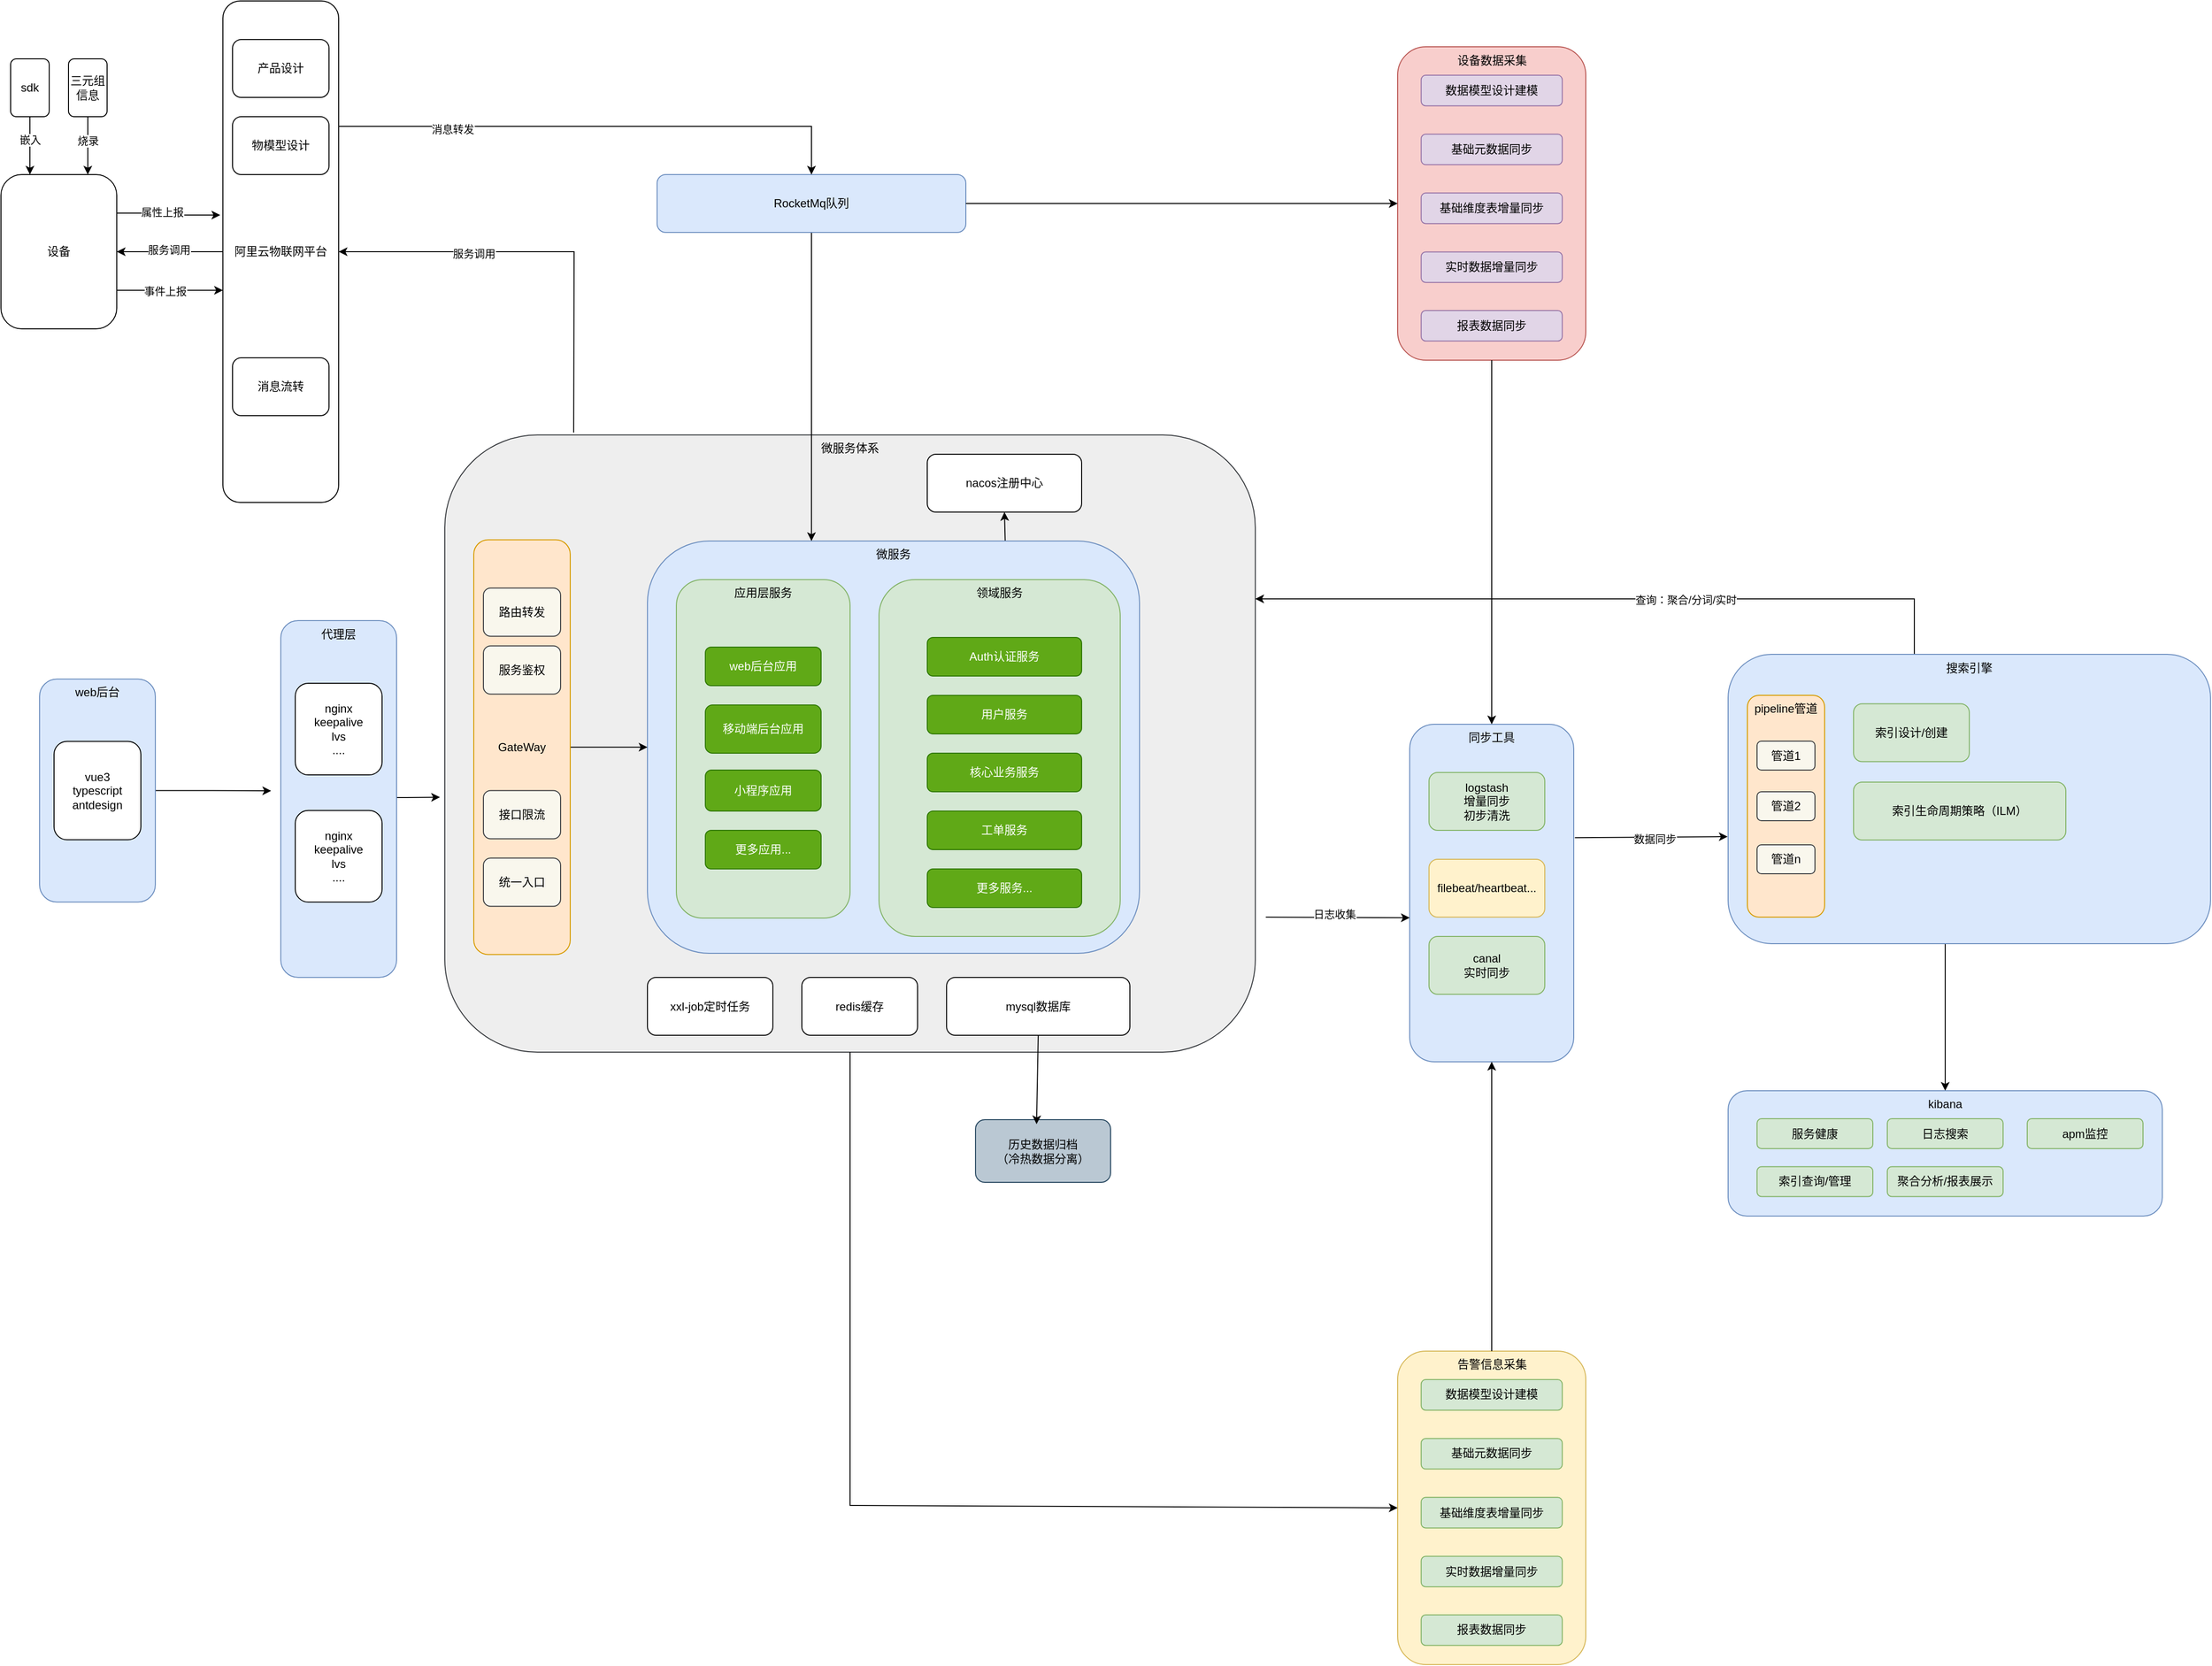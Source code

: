 <mxfile version="21.6.8" type="github">
  <diagram name="Page-1" id="c7558073-3199-34d8-9f00-42111426c3f3">
    <mxGraphModel dx="1695" dy="1152" grid="1" gridSize="10" guides="1" tooltips="1" connect="1" arrows="1" fold="1" page="1" pageScale="1" pageWidth="3300" pageHeight="4681" background="none" math="0" shadow="0">
      <root>
        <mxCell id="0" />
        <mxCell id="1" parent="0" />
        <mxCell id="nIkuu3i8_g6gluYLM6Xp-17" value="微服务体系" style="rounded=1;whiteSpace=wrap;html=1;verticalAlign=top;strokeColor=#36393d;fillColor=#eeeeee;" parent="1" vertex="1">
          <mxGeometry x="570" y="590" width="840" height="640" as="geometry" />
        </mxCell>
        <mxCell id="nIkuu3i8_g6gluYLM6Xp-61" style="edgeStyle=orthogonalEdgeStyle;rounded=0;orthogonalLoop=1;jettySize=auto;html=1;exitX=0.727;exitY=-0.001;exitDx=0;exitDy=0;entryX=0.5;entryY=1;entryDx=0;entryDy=0;exitPerimeter=0;" parent="1" source="nIkuu3i8_g6gluYLM6Xp-26" target="nIkuu3i8_g6gluYLM6Xp-41" edge="1">
          <mxGeometry relative="1" as="geometry" />
        </mxCell>
        <mxCell id="nIkuu3i8_g6gluYLM6Xp-26" value="微服务" style="rounded=1;whiteSpace=wrap;html=1;verticalAlign=top;fillColor=#dae8fc;strokeColor=#6c8ebf;" parent="1" vertex="1">
          <mxGeometry x="780" y="700" width="510" height="427.5" as="geometry" />
        </mxCell>
        <mxCell id="nIkuu3i8_g6gluYLM6Xp-48" value="应用层服务" style="rounded=1;whiteSpace=wrap;html=1;verticalAlign=top;fillColor=#d5e8d4;strokeColor=#82b366;" parent="1" vertex="1">
          <mxGeometry x="810" y="740" width="180" height="351" as="geometry" />
        </mxCell>
        <mxCell id="nIkuu3i8_g6gluYLM6Xp-7" value="" style="group" parent="1" vertex="1" connectable="0">
          <mxGeometry x="110" y="200" width="120" height="280" as="geometry" />
        </mxCell>
        <mxCell id="vdXKAvh1aOVkFz7ZYXt5-96" value="设备" style="rounded=1;whiteSpace=wrap;html=1;movable=1;resizable=1;rotatable=1;deletable=1;editable=1;locked=0;connectable=1;arcSize=18;" parent="nIkuu3i8_g6gluYLM6Xp-7" vertex="1">
          <mxGeometry y="120" width="120" height="160" as="geometry" />
        </mxCell>
        <mxCell id="nIkuu3i8_g6gluYLM6Xp-3" style="edgeStyle=orthogonalEdgeStyle;rounded=0;orthogonalLoop=1;jettySize=auto;html=1;entryX=0.25;entryY=0;entryDx=0;entryDy=0;movable=1;resizable=1;rotatable=1;deletable=1;editable=1;locked=0;connectable=1;" parent="nIkuu3i8_g6gluYLM6Xp-7" source="2Zfbnfu7nBUBt8mCRP6m-1" target="vdXKAvh1aOVkFz7ZYXt5-96" edge="1">
          <mxGeometry relative="1" as="geometry" />
        </mxCell>
        <mxCell id="nIkuu3i8_g6gluYLM6Xp-5" value="嵌入" style="edgeLabel;html=1;align=center;verticalAlign=middle;resizable=1;points=[];movable=1;rotatable=1;deletable=1;editable=1;locked=0;connectable=1;" parent="nIkuu3i8_g6gluYLM6Xp-3" vertex="1" connectable="0">
          <mxGeometry x="-0.207" relative="1" as="geometry">
            <mxPoint as="offset" />
          </mxGeometry>
        </mxCell>
        <mxCell id="2Zfbnfu7nBUBt8mCRP6m-1" value="sdk" style="rounded=1;whiteSpace=wrap;html=1;movable=1;resizable=1;rotatable=1;deletable=1;editable=1;locked=0;connectable=1;" parent="nIkuu3i8_g6gluYLM6Xp-7" vertex="1">
          <mxGeometry x="10" width="40" height="60" as="geometry" />
        </mxCell>
        <mxCell id="nIkuu3i8_g6gluYLM6Xp-4" style="edgeStyle=orthogonalEdgeStyle;rounded=0;orthogonalLoop=1;jettySize=auto;html=1;entryX=0.75;entryY=0;entryDx=0;entryDy=0;movable=1;resizable=1;rotatable=1;deletable=1;editable=1;locked=0;connectable=1;" parent="nIkuu3i8_g6gluYLM6Xp-7" source="nIkuu3i8_g6gluYLM6Xp-1" target="vdXKAvh1aOVkFz7ZYXt5-96" edge="1">
          <mxGeometry relative="1" as="geometry" />
        </mxCell>
        <mxCell id="nIkuu3i8_g6gluYLM6Xp-6" value="烧录" style="edgeLabel;html=1;align=center;verticalAlign=middle;resizable=1;points=[];movable=1;rotatable=1;deletable=1;editable=1;locked=0;connectable=1;" parent="nIkuu3i8_g6gluYLM6Xp-4" vertex="1" connectable="0">
          <mxGeometry x="-0.173" relative="1" as="geometry">
            <mxPoint as="offset" />
          </mxGeometry>
        </mxCell>
        <mxCell id="nIkuu3i8_g6gluYLM6Xp-1" value="三元组信息" style="rounded=1;whiteSpace=wrap;html=1;movable=1;resizable=1;rotatable=1;deletable=1;editable=1;locked=0;connectable=1;" parent="nIkuu3i8_g6gluYLM6Xp-7" vertex="1">
          <mxGeometry x="70" width="40" height="60" as="geometry" />
        </mxCell>
        <mxCell id="nIkuu3i8_g6gluYLM6Xp-18" value="" style="group" parent="1" vertex="1" connectable="0">
          <mxGeometry x="340" y="140" width="120" height="520" as="geometry" />
        </mxCell>
        <mxCell id="4FwgO40YUNbc2sKR7NgQ-1" value="阿里云物联网平台" style="rounded=1;whiteSpace=wrap;html=1;" parent="nIkuu3i8_g6gluYLM6Xp-18" vertex="1">
          <mxGeometry width="120" height="520" as="geometry" />
        </mxCell>
        <mxCell id="nIkuu3i8_g6gluYLM6Xp-8" value="产品设计" style="rounded=1;whiteSpace=wrap;html=1;" parent="nIkuu3i8_g6gluYLM6Xp-18" vertex="1">
          <mxGeometry x="10" y="40" width="100" height="60" as="geometry" />
        </mxCell>
        <mxCell id="nIkuu3i8_g6gluYLM6Xp-9" value="物模型设计" style="rounded=1;whiteSpace=wrap;html=1;" parent="nIkuu3i8_g6gluYLM6Xp-18" vertex="1">
          <mxGeometry x="10" y="120" width="100" height="60" as="geometry" />
        </mxCell>
        <mxCell id="nIkuu3i8_g6gluYLM6Xp-10" value="消息流转" style="rounded=1;whiteSpace=wrap;html=1;" parent="nIkuu3i8_g6gluYLM6Xp-18" vertex="1">
          <mxGeometry x="10" y="370" width="100" height="60" as="geometry" />
        </mxCell>
        <mxCell id="nIkuu3i8_g6gluYLM6Xp-64" style="edgeStyle=orthogonalEdgeStyle;rounded=0;orthogonalLoop=1;jettySize=auto;html=1;entryX=-0.006;entryY=0.587;entryDx=0;entryDy=0;entryPerimeter=0;" parent="1" source="nIkuu3i8_g6gluYLM6Xp-25" target="nIkuu3i8_g6gluYLM6Xp-17" edge="1">
          <mxGeometry relative="1" as="geometry">
            <Array as="points">
              <mxPoint x="530" y="966" />
              <mxPoint x="530" y="966" />
            </Array>
          </mxGeometry>
        </mxCell>
        <mxCell id="nIkuu3i8_g6gluYLM6Xp-25" value="代理层" style="rounded=1;whiteSpace=wrap;html=1;fillColor=#dae8fc;strokeColor=#6c8ebf;verticalAlign=top;" parent="1" vertex="1">
          <mxGeometry x="400" y="782.5" width="120" height="370" as="geometry" />
        </mxCell>
        <mxCell id="nIkuu3i8_g6gluYLM6Xp-60" style="edgeStyle=orthogonalEdgeStyle;rounded=0;orthogonalLoop=1;jettySize=auto;html=1;" parent="1" source="nIkuu3i8_g6gluYLM6Xp-34" edge="1">
          <mxGeometry relative="1" as="geometry">
            <mxPoint x="950" y="700" as="targetPoint" />
          </mxGeometry>
        </mxCell>
        <mxCell id="nIkuu3i8_g6gluYLM6Xp-34" value="RocketMq队列" style="rounded=1;whiteSpace=wrap;html=1;fillColor=#dae8fc;strokeColor=#6c8ebf;points=[[0,0,0,0,0],[0,0.25,0,0,0],[0,0.5,0,0,0],[0,0.75,0,0,0],[0,1,0,0,0],[0.25,0,0,0,0],[0.25,1,0,0,0],[0.5,0,0,0,0],[0.5,1,0,0,0],[0.75,0,0,0,0],[0.75,1,0,0,0],[1,0,0,0,0],[1,0.25,0,0,0],[1,0.5,0,0,0],[1,0.75,0,0,0],[1,1,0,0,0]];" parent="1" vertex="1">
          <mxGeometry x="790" y="320" width="320" height="60" as="geometry" />
        </mxCell>
        <mxCell id="nIkuu3i8_g6gluYLM6Xp-35" value="redis缓存" style="rounded=1;whiteSpace=wrap;html=1;" parent="1" vertex="1">
          <mxGeometry x="940" y="1152.5" width="120" height="60" as="geometry" />
        </mxCell>
        <mxCell id="nIkuu3i8_g6gluYLM6Xp-36" value="mysql数据库" style="rounded=1;whiteSpace=wrap;html=1;" parent="1" vertex="1">
          <mxGeometry x="1090" y="1152.5" width="190" height="60" as="geometry" />
        </mxCell>
        <mxCell id="nIkuu3i8_g6gluYLM6Xp-38" style="edgeStyle=orthogonalEdgeStyle;rounded=0;orthogonalLoop=1;jettySize=auto;html=1;exitX=1;exitY=0.75;exitDx=0;exitDy=0;" parent="1" source="vdXKAvh1aOVkFz7ZYXt5-96" edge="1">
          <mxGeometry relative="1" as="geometry">
            <mxPoint x="340" y="440" as="targetPoint" />
          </mxGeometry>
        </mxCell>
        <mxCell id="nIkuu3i8_g6gluYLM6Xp-39" value="事件上报" style="edgeLabel;html=1;align=center;verticalAlign=middle;resizable=0;points=[];" parent="nIkuu3i8_g6gluYLM6Xp-38" vertex="1" connectable="0">
          <mxGeometry x="0.149" relative="1" as="geometry">
            <mxPoint x="-13" as="offset" />
          </mxGeometry>
        </mxCell>
        <mxCell id="nIkuu3i8_g6gluYLM6Xp-40" value="xxl-job定时任务" style="rounded=1;whiteSpace=wrap;html=1;" parent="1" vertex="1">
          <mxGeometry x="780" y="1152.5" width="130" height="60" as="geometry" />
        </mxCell>
        <mxCell id="nIkuu3i8_g6gluYLM6Xp-41" value="nacos注册中心" style="rounded=1;whiteSpace=wrap;html=1;" parent="1" vertex="1">
          <mxGeometry x="1070" y="610" width="160" height="60" as="geometry" />
        </mxCell>
        <mxCell id="nIkuu3i8_g6gluYLM6Xp-42" value="web后台应用" style="rounded=1;whiteSpace=wrap;html=1;fillColor=#60a917;fontColor=#ffffff;strokeColor=#2D7600;" parent="1" vertex="1">
          <mxGeometry x="840" y="810" width="120" height="40" as="geometry" />
        </mxCell>
        <mxCell id="nIkuu3i8_g6gluYLM6Xp-43" value="移动端后台应用" style="rounded=1;whiteSpace=wrap;html=1;fillColor=#60a917;fontColor=#ffffff;strokeColor=#2D7600;" parent="1" vertex="1">
          <mxGeometry x="840" y="870" width="120" height="50" as="geometry" />
        </mxCell>
        <mxCell id="nIkuu3i8_g6gluYLM6Xp-44" value="小程序应用" style="rounded=1;whiteSpace=wrap;html=1;fillColor=#60a917;fontColor=#ffffff;strokeColor=#2D7600;" parent="1" vertex="1">
          <mxGeometry x="840" y="937.5" width="120" height="42.5" as="geometry" />
        </mxCell>
        <mxCell id="nIkuu3i8_g6gluYLM6Xp-45" value="更多应用..." style="rounded=1;whiteSpace=wrap;html=1;fillColor=#60a917;fontColor=#ffffff;strokeColor=#2D7600;" parent="1" vertex="1">
          <mxGeometry x="840" y="1000" width="120" height="40" as="geometry" />
        </mxCell>
        <mxCell id="nIkuu3i8_g6gluYLM6Xp-51" style="edgeStyle=orthogonalEdgeStyle;rounded=0;orthogonalLoop=1;jettySize=auto;html=1;" parent="1" source="nIkuu3i8_g6gluYLM6Xp-19" target="nIkuu3i8_g6gluYLM6Xp-26" edge="1">
          <mxGeometry relative="1" as="geometry" />
        </mxCell>
        <mxCell id="nIkuu3i8_g6gluYLM6Xp-52" value="" style="group" parent="1" vertex="1" connectable="0">
          <mxGeometry x="600" y="698.75" width="100" height="430" as="geometry" />
        </mxCell>
        <mxCell id="nIkuu3i8_g6gluYLM6Xp-19" value="GateWay" style="rounded=1;whiteSpace=wrap;html=1;fillColor=#ffe6cc;strokeColor=#d79b00;" parent="nIkuu3i8_g6gluYLM6Xp-52" vertex="1">
          <mxGeometry width="100" height="430" as="geometry" />
        </mxCell>
        <mxCell id="nIkuu3i8_g6gluYLM6Xp-20" value="路由转发" style="rounded=1;whiteSpace=wrap;html=1;fillColor=#f9f7ed;strokeColor=#36393d;" parent="nIkuu3i8_g6gluYLM6Xp-52" vertex="1">
          <mxGeometry x="10" y="50" width="80" height="50" as="geometry" />
        </mxCell>
        <mxCell id="nIkuu3i8_g6gluYLM6Xp-21" value="服务鉴权" style="rounded=1;whiteSpace=wrap;html=1;fillColor=#f9f7ed;strokeColor=#36393d;" parent="nIkuu3i8_g6gluYLM6Xp-52" vertex="1">
          <mxGeometry x="10" y="110" width="80" height="50" as="geometry" />
        </mxCell>
        <mxCell id="nIkuu3i8_g6gluYLM6Xp-22" value="接口限流" style="rounded=1;whiteSpace=wrap;html=1;fillColor=#f9f7ed;strokeColor=#36393d;" parent="nIkuu3i8_g6gluYLM6Xp-52" vertex="1">
          <mxGeometry x="10" y="260" width="80" height="50" as="geometry" />
        </mxCell>
        <mxCell id="nIkuu3i8_g6gluYLM6Xp-23" value="统一入口" style="rounded=1;whiteSpace=wrap;html=1;fillColor=#f9f7ed;strokeColor=#36393d;" parent="nIkuu3i8_g6gluYLM6Xp-52" vertex="1">
          <mxGeometry x="10" y="330" width="80" height="50" as="geometry" />
        </mxCell>
        <mxCell id="nIkuu3i8_g6gluYLM6Xp-53" value="" style="group" parent="1" vertex="1" connectable="0">
          <mxGeometry x="1020" y="740" width="250" height="370" as="geometry" />
        </mxCell>
        <mxCell id="nIkuu3i8_g6gluYLM6Xp-46" value="领域服务" style="rounded=1;whiteSpace=wrap;html=1;verticalAlign=top;fillColor=#d5e8d4;strokeColor=#82b366;" parent="nIkuu3i8_g6gluYLM6Xp-53" vertex="1">
          <mxGeometry width="250" height="370" as="geometry" />
        </mxCell>
        <mxCell id="nIkuu3i8_g6gluYLM6Xp-27" value="Auth认证服务" style="rounded=1;whiteSpace=wrap;html=1;fillColor=#60a917;fontColor=#ffffff;strokeColor=#2D7600;" parent="nIkuu3i8_g6gluYLM6Xp-53" vertex="1">
          <mxGeometry x="50" y="60" width="160" height="40" as="geometry" />
        </mxCell>
        <mxCell id="nIkuu3i8_g6gluYLM6Xp-28" value="用户服务" style="rounded=1;whiteSpace=wrap;html=1;fillColor=#60a917;fontColor=#ffffff;strokeColor=#2D7600;" parent="nIkuu3i8_g6gluYLM6Xp-53" vertex="1">
          <mxGeometry x="50" y="120" width="160" height="40" as="geometry" />
        </mxCell>
        <mxCell id="nIkuu3i8_g6gluYLM6Xp-29" value="核心业务服务" style="rounded=1;whiteSpace=wrap;html=1;fillColor=#60a917;fontColor=#ffffff;strokeColor=#2D7600;" parent="nIkuu3i8_g6gluYLM6Xp-53" vertex="1">
          <mxGeometry x="50" y="180" width="160" height="40" as="geometry" />
        </mxCell>
        <mxCell id="nIkuu3i8_g6gluYLM6Xp-30" value="工单服务" style="rounded=1;whiteSpace=wrap;html=1;fillColor=#60a917;fontColor=#ffffff;strokeColor=#2D7600;" parent="nIkuu3i8_g6gluYLM6Xp-53" vertex="1">
          <mxGeometry x="50" y="240" width="160" height="40" as="geometry" />
        </mxCell>
        <mxCell id="nIkuu3i8_g6gluYLM6Xp-33" value="更多服务..." style="rounded=1;whiteSpace=wrap;html=1;fillColor=#60a917;fontColor=#ffffff;strokeColor=#2D7600;" parent="nIkuu3i8_g6gluYLM6Xp-53" vertex="1">
          <mxGeometry x="50" y="300" width="160" height="40" as="geometry" />
        </mxCell>
        <mxCell id="nIkuu3i8_g6gluYLM6Xp-31" style="edgeStyle=orthogonalEdgeStyle;rounded=0;orthogonalLoop=1;jettySize=auto;html=1;exitX=0.5;exitY=1;exitDx=0;exitDy=0;" parent="nIkuu3i8_g6gluYLM6Xp-53" source="nIkuu3i8_g6gluYLM6Xp-30" target="nIkuu3i8_g6gluYLM6Xp-30" edge="1">
          <mxGeometry relative="1" as="geometry" />
        </mxCell>
        <mxCell id="nIkuu3i8_g6gluYLM6Xp-54" style="edgeStyle=orthogonalEdgeStyle;rounded=0;orthogonalLoop=1;jettySize=auto;html=1;exitX=1;exitY=0.25;exitDx=0;exitDy=0;entryX=-0.023;entryY=0.427;entryDx=0;entryDy=0;entryPerimeter=0;" parent="1" source="vdXKAvh1aOVkFz7ZYXt5-96" target="4FwgO40YUNbc2sKR7NgQ-1" edge="1">
          <mxGeometry relative="1" as="geometry" />
        </mxCell>
        <mxCell id="nIkuu3i8_g6gluYLM6Xp-55" value="属性上报" style="edgeLabel;html=1;align=center;verticalAlign=middle;resizable=0;points=[];" parent="nIkuu3i8_g6gluYLM6Xp-54" vertex="1" connectable="0">
          <mxGeometry x="-0.146" y="1" relative="1" as="geometry">
            <mxPoint as="offset" />
          </mxGeometry>
        </mxCell>
        <mxCell id="nIkuu3i8_g6gluYLM6Xp-56" style="edgeStyle=orthogonalEdgeStyle;rounded=0;orthogonalLoop=1;jettySize=auto;html=1;entryX=1;entryY=0.5;entryDx=0;entryDy=0;" parent="1" source="4FwgO40YUNbc2sKR7NgQ-1" target="vdXKAvh1aOVkFz7ZYXt5-96" edge="1">
          <mxGeometry relative="1" as="geometry">
            <mxPoint x="240" y="400" as="targetPoint" />
          </mxGeometry>
        </mxCell>
        <mxCell id="nIkuu3i8_g6gluYLM6Xp-57" value="服务调用" style="edgeLabel;html=1;align=center;verticalAlign=middle;resizable=0;points=[];" parent="nIkuu3i8_g6gluYLM6Xp-56" vertex="1" connectable="0">
          <mxGeometry x="0.022" y="-1" relative="1" as="geometry">
            <mxPoint y="-1" as="offset" />
          </mxGeometry>
        </mxCell>
        <mxCell id="nIkuu3i8_g6gluYLM6Xp-58" style="edgeStyle=orthogonalEdgeStyle;rounded=0;orthogonalLoop=1;jettySize=auto;html=1;exitX=1;exitY=0.5;exitDx=0;exitDy=0;entryX=0.5;entryY=0;entryDx=0;entryDy=0;" parent="1" source="4FwgO40YUNbc2sKR7NgQ-1" target="nIkuu3i8_g6gluYLM6Xp-34" edge="1">
          <mxGeometry relative="1" as="geometry">
            <Array as="points">
              <mxPoint x="460" y="270" />
              <mxPoint x="950" y="270" />
            </Array>
          </mxGeometry>
        </mxCell>
        <mxCell id="nIkuu3i8_g6gluYLM6Xp-59" value="消息转发" style="edgeLabel;html=1;align=center;verticalAlign=middle;resizable=0;points=[];" parent="nIkuu3i8_g6gluYLM6Xp-58" vertex="1" connectable="0">
          <mxGeometry x="-0.259" y="-3" relative="1" as="geometry">
            <mxPoint as="offset" />
          </mxGeometry>
        </mxCell>
        <mxCell id="nIkuu3i8_g6gluYLM6Xp-63" style="edgeStyle=orthogonalEdgeStyle;rounded=0;orthogonalLoop=1;jettySize=auto;html=1;" parent="1" source="nIkuu3i8_g6gluYLM6Xp-62" edge="1">
          <mxGeometry relative="1" as="geometry">
            <mxPoint x="390" y="959" as="targetPoint" />
          </mxGeometry>
        </mxCell>
        <mxCell id="nIkuu3i8_g6gluYLM6Xp-62" value="web后台" style="rounded=1;whiteSpace=wrap;html=1;verticalAlign=top;fillColor=#dae8fc;strokeColor=#6c8ebf;" parent="1" vertex="1">
          <mxGeometry x="150" y="843.13" width="120" height="231.25" as="geometry" />
        </mxCell>
        <mxCell id="nIkuu3i8_g6gluYLM6Xp-66" value="nginx&lt;br&gt;keepalive&lt;br&gt;lvs&lt;br&gt;...." style="rounded=1;whiteSpace=wrap;html=1;" parent="1" vertex="1">
          <mxGeometry x="415" y="847.5" width="90" height="95" as="geometry" />
        </mxCell>
        <mxCell id="nIkuu3i8_g6gluYLM6Xp-84" style="edgeStyle=orthogonalEdgeStyle;rounded=0;orthogonalLoop=1;jettySize=auto;html=1;" parent="1" source="nIkuu3i8_g6gluYLM6Xp-67" target="nIkuu3i8_g6gluYLM6Xp-83" edge="1">
          <mxGeometry relative="1" as="geometry">
            <Array as="points">
              <mxPoint x="2125" y="1150" />
              <mxPoint x="2125" y="1150" />
            </Array>
          </mxGeometry>
        </mxCell>
        <mxCell id="nIkuu3i8_g6gluYLM6Xp-102" style="edgeStyle=orthogonalEdgeStyle;rounded=0;orthogonalLoop=1;jettySize=auto;html=1;exitX=0.25;exitY=0;exitDx=0;exitDy=0;" parent="1" source="nIkuu3i8_g6gluYLM6Xp-67" target="nIkuu3i8_g6gluYLM6Xp-17" edge="1">
          <mxGeometry relative="1" as="geometry">
            <Array as="points">
              <mxPoint x="2093" y="760" />
            </Array>
          </mxGeometry>
        </mxCell>
        <mxCell id="nIkuu3i8_g6gluYLM6Xp-103" value="查询：聚合/分词/实时" style="edgeLabel;html=1;align=center;verticalAlign=middle;resizable=0;points=[];" parent="nIkuu3i8_g6gluYLM6Xp-102" vertex="1" connectable="0">
          <mxGeometry x="-0.102" y="1" relative="1" as="geometry">
            <mxPoint as="offset" />
          </mxGeometry>
        </mxCell>
        <mxCell id="nIkuu3i8_g6gluYLM6Xp-67" value="搜索引擎" style="rounded=1;whiteSpace=wrap;html=1;verticalAlign=top;fillColor=#dae8fc;strokeColor=#6c8ebf;" parent="1" vertex="1">
          <mxGeometry x="1900" y="817.5" width="500" height="300" as="geometry" />
        </mxCell>
        <mxCell id="nIkuu3i8_g6gluYLM6Xp-68" value="同步工具" style="rounded=1;whiteSpace=wrap;html=1;verticalAlign=top;fillColor=#dae8fc;strokeColor=#6c8ebf;" parent="1" vertex="1">
          <mxGeometry x="1570" y="890" width="170" height="350" as="geometry" />
        </mxCell>
        <mxCell id="nIkuu3i8_g6gluYLM6Xp-69" value="logstash&lt;br&gt;增量同步&lt;br&gt;初步清洗" style="rounded=1;whiteSpace=wrap;html=1;fillColor=#d5e8d4;strokeColor=#82b366;" parent="1" vertex="1">
          <mxGeometry x="1590" y="940" width="120" height="60" as="geometry" />
        </mxCell>
        <mxCell id="nIkuu3i8_g6gluYLM6Xp-70" value="canal&lt;br&gt;实时同步" style="rounded=1;whiteSpace=wrap;html=1;fillColor=#d5e8d4;strokeColor=#82b366;" parent="1" vertex="1">
          <mxGeometry x="1590" y="1110" width="120" height="60" as="geometry" />
        </mxCell>
        <mxCell id="nIkuu3i8_g6gluYLM6Xp-71" value="filebeat/heartbeat..." style="rounded=1;whiteSpace=wrap;html=1;fillColor=#fff2cc;strokeColor=#d6b656;" parent="1" vertex="1">
          <mxGeometry x="1590" y="1030" width="120" height="60" as="geometry" />
        </mxCell>
        <mxCell id="nIkuu3i8_g6gluYLM6Xp-72" value="" style="endArrow=classic;html=1;rounded=0;exitX=1.001;exitY=0.227;exitDx=0;exitDy=0;exitPerimeter=0;" parent="1" edge="1">
          <mxGeometry width="50" height="50" relative="1" as="geometry">
            <mxPoint x="1420.84" y="1089.95" as="sourcePoint" />
            <mxPoint x="1570" y="1090.67" as="targetPoint" />
          </mxGeometry>
        </mxCell>
        <mxCell id="nIkuu3i8_g6gluYLM6Xp-73" value="日志收集" style="edgeLabel;html=1;align=center;verticalAlign=middle;resizable=0;points=[];" parent="nIkuu3i8_g6gluYLM6Xp-72" vertex="1" connectable="0">
          <mxGeometry x="-0.052" y="4" relative="1" as="geometry">
            <mxPoint as="offset" />
          </mxGeometry>
        </mxCell>
        <mxCell id="nIkuu3i8_g6gluYLM6Xp-76" value="索引设计/创建" style="rounded=1;whiteSpace=wrap;html=1;fillColor=#d5e8d4;strokeColor=#82b366;" parent="1" vertex="1">
          <mxGeometry x="2030" y="868.75" width="120" height="60" as="geometry" />
        </mxCell>
        <mxCell id="nIkuu3i8_g6gluYLM6Xp-77" value="索引生命周期策略（ILM）" style="rounded=1;whiteSpace=wrap;html=1;fillColor=#d5e8d4;strokeColor=#82b366;" parent="1" vertex="1">
          <mxGeometry x="2030" y="950" width="220" height="60" as="geometry" />
        </mxCell>
        <mxCell id="nIkuu3i8_g6gluYLM6Xp-78" value="" style="endArrow=classic;html=1;rounded=0;exitX=1.007;exitY=0.336;exitDx=0;exitDy=0;exitPerimeter=0;entryX=-0.001;entryY=0.63;entryDx=0;entryDy=0;entryPerimeter=0;" parent="1" source="nIkuu3i8_g6gluYLM6Xp-68" target="nIkuu3i8_g6gluYLM6Xp-67" edge="1">
          <mxGeometry width="50" height="50" relative="1" as="geometry">
            <mxPoint x="1820" y="1050" as="sourcePoint" />
            <mxPoint x="1870" y="1000" as="targetPoint" />
          </mxGeometry>
        </mxCell>
        <mxCell id="nIkuu3i8_g6gluYLM6Xp-79" value="数据同步" style="edgeLabel;html=1;align=center;verticalAlign=middle;resizable=0;points=[];" parent="nIkuu3i8_g6gluYLM6Xp-78" vertex="1" connectable="0">
          <mxGeometry x="0.048" y="-2" relative="1" as="geometry">
            <mxPoint as="offset" />
          </mxGeometry>
        </mxCell>
        <mxCell id="nIkuu3i8_g6gluYLM6Xp-104" value="" style="group" parent="1" vertex="1" connectable="0">
          <mxGeometry x="1557.5" y="187.5" width="195" height="325" as="geometry" />
        </mxCell>
        <mxCell id="nIkuu3i8_g6gluYLM6Xp-80" value="设备数据采集" style="rounded=1;whiteSpace=wrap;html=1;verticalAlign=top;fillColor=#f8cecc;strokeColor=#b85450;" parent="nIkuu3i8_g6gluYLM6Xp-104" vertex="1">
          <mxGeometry width="195" height="325" as="geometry" />
        </mxCell>
        <mxCell id="nIkuu3i8_g6gluYLM6Xp-85" value="基础维度表增量同步" style="rounded=1;whiteSpace=wrap;html=1;fillColor=#e1d5e7;strokeColor=#9673a6;" parent="nIkuu3i8_g6gluYLM6Xp-104" vertex="1">
          <mxGeometry x="24.375" y="151.667" width="146.25" height="31.707" as="geometry" />
        </mxCell>
        <mxCell id="nIkuu3i8_g6gluYLM6Xp-86" value="实时数据增量同步" style="rounded=1;whiteSpace=wrap;html=1;fillColor=#e1d5e7;strokeColor=#9673a6;" parent="nIkuu3i8_g6gluYLM6Xp-104" vertex="1">
          <mxGeometry x="24.375" y="212.727" width="146.25" height="31.707" as="geometry" />
        </mxCell>
        <mxCell id="nIkuu3i8_g6gluYLM6Xp-87" value="报表数据同步" style="rounded=1;whiteSpace=wrap;html=1;fillColor=#e1d5e7;strokeColor=#9673a6;" parent="nIkuu3i8_g6gluYLM6Xp-104" vertex="1">
          <mxGeometry x="24.375" y="273.476" width="146.25" height="31.707" as="geometry" />
        </mxCell>
        <mxCell id="nIkuu3i8_g6gluYLM6Xp-88" value="基础元数据同步" style="rounded=1;whiteSpace=wrap;html=1;fillColor=#e1d5e7;strokeColor=#9673a6;" parent="nIkuu3i8_g6gluYLM6Xp-104" vertex="1">
          <mxGeometry x="24.375" y="90.606" width="146.25" height="31.707" as="geometry" />
        </mxCell>
        <mxCell id="av6YXqfHK4GFkS8g92EC-15" value="数据模型设计建模" style="rounded=1;whiteSpace=wrap;html=1;fillColor=#e1d5e7;strokeColor=#9673a6;" vertex="1" parent="nIkuu3i8_g6gluYLM6Xp-104">
          <mxGeometry x="24.375" y="29.547" width="146.25" height="31.707" as="geometry" />
        </mxCell>
        <mxCell id="nIkuu3i8_g6gluYLM6Xp-105" value="" style="group" parent="1" vertex="1" connectable="0">
          <mxGeometry x="1920" y="860" width="80" height="230" as="geometry" />
        </mxCell>
        <mxCell id="nIkuu3i8_g6gluYLM6Xp-91" value="pipeline管道" style="rounded=1;whiteSpace=wrap;html=1;verticalAlign=top;fillColor=#ffe6cc;strokeColor=#d79b00;" parent="nIkuu3i8_g6gluYLM6Xp-105" vertex="1">
          <mxGeometry width="80" height="230" as="geometry" />
        </mxCell>
        <mxCell id="nIkuu3i8_g6gluYLM6Xp-92" value="管道1" style="rounded=1;whiteSpace=wrap;html=1;fillColor=#f9f7ed;strokeColor=#36393d;" parent="nIkuu3i8_g6gluYLM6Xp-105" vertex="1">
          <mxGeometry x="10" y="47.5" width="60" height="30" as="geometry" />
        </mxCell>
        <mxCell id="nIkuu3i8_g6gluYLM6Xp-93" value="管道2" style="rounded=1;whiteSpace=wrap;html=1;fillColor=#f9f7ed;strokeColor=#36393d;" parent="nIkuu3i8_g6gluYLM6Xp-105" vertex="1">
          <mxGeometry x="10" y="100" width="60" height="30" as="geometry" />
        </mxCell>
        <mxCell id="nIkuu3i8_g6gluYLM6Xp-94" value="管道n" style="rounded=1;whiteSpace=wrap;html=1;fillColor=#f9f7ed;strokeColor=#36393d;" parent="nIkuu3i8_g6gluYLM6Xp-105" vertex="1">
          <mxGeometry x="10" y="155" width="60" height="30" as="geometry" />
        </mxCell>
        <mxCell id="nIkuu3i8_g6gluYLM6Xp-106" value="" style="endArrow=classic;html=1;rounded=0;entryX=1;entryY=0.5;entryDx=0;entryDy=0;exitX=0.159;exitY=-0.004;exitDx=0;exitDy=0;exitPerimeter=0;" parent="1" source="nIkuu3i8_g6gluYLM6Xp-17" target="4FwgO40YUNbc2sKR7NgQ-1" edge="1">
          <mxGeometry width="50" height="50" relative="1" as="geometry">
            <mxPoint x="560" y="550" as="sourcePoint" />
            <mxPoint x="610" y="500" as="targetPoint" />
            <Array as="points">
              <mxPoint x="704" y="400" />
            </Array>
          </mxGeometry>
        </mxCell>
        <mxCell id="nIkuu3i8_g6gluYLM6Xp-107" value="服务调用" style="edgeLabel;html=1;align=center;verticalAlign=middle;resizable=0;points=[];" parent="nIkuu3i8_g6gluYLM6Xp-106" vertex="1" connectable="0">
          <mxGeometry x="0.353" y="2" relative="1" as="geometry">
            <mxPoint as="offset" />
          </mxGeometry>
        </mxCell>
        <mxCell id="nIkuu3i8_g6gluYLM6Xp-108" value="vue3&lt;br&gt;typescript&lt;br&gt;antdesign" style="rounded=1;whiteSpace=wrap;html=1;" parent="1" vertex="1">
          <mxGeometry x="165" y="907.75" width="90" height="102" as="geometry" />
        </mxCell>
        <mxCell id="nIkuu3i8_g6gluYLM6Xp-109" value="" style="group" parent="1" vertex="1" connectable="0">
          <mxGeometry x="1900" y="1270" width="450" height="130" as="geometry" />
        </mxCell>
        <mxCell id="nIkuu3i8_g6gluYLM6Xp-83" value="kibana" style="rounded=1;whiteSpace=wrap;html=1;verticalAlign=top;fillColor=#dae8fc;strokeColor=#6c8ebf;" parent="nIkuu3i8_g6gluYLM6Xp-109" vertex="1">
          <mxGeometry width="450" height="130" as="geometry" />
        </mxCell>
        <mxCell id="nIkuu3i8_g6gluYLM6Xp-95" value="服务健康" style="rounded=1;whiteSpace=wrap;html=1;fillColor=#d5e8d4;strokeColor=#82b366;" parent="nIkuu3i8_g6gluYLM6Xp-109" vertex="1">
          <mxGeometry x="30" y="29" width="120" height="31" as="geometry" />
        </mxCell>
        <mxCell id="nIkuu3i8_g6gluYLM6Xp-96" value="日志搜索" style="rounded=1;whiteSpace=wrap;html=1;fillColor=#d5e8d4;strokeColor=#82b366;" parent="nIkuu3i8_g6gluYLM6Xp-109" vertex="1">
          <mxGeometry x="165" y="29" width="120" height="31" as="geometry" />
        </mxCell>
        <mxCell id="nIkuu3i8_g6gluYLM6Xp-97" value="apm监控" style="rounded=1;whiteSpace=wrap;html=1;fillColor=#d5e8d4;strokeColor=#82b366;" parent="nIkuu3i8_g6gluYLM6Xp-109" vertex="1">
          <mxGeometry x="310" y="29" width="120" height="31" as="geometry" />
        </mxCell>
        <mxCell id="nIkuu3i8_g6gluYLM6Xp-98" value="索引查询/管理" style="rounded=1;whiteSpace=wrap;html=1;fillColor=#d5e8d4;strokeColor=#82b366;" parent="nIkuu3i8_g6gluYLM6Xp-109" vertex="1">
          <mxGeometry x="30" y="78.75" width="120" height="31" as="geometry" />
        </mxCell>
        <mxCell id="nIkuu3i8_g6gluYLM6Xp-99" value="聚合分析/报表展示" style="rounded=1;whiteSpace=wrap;html=1;fillColor=#d5e8d4;strokeColor=#82b366;" parent="nIkuu3i8_g6gluYLM6Xp-109" vertex="1">
          <mxGeometry x="165" y="78.75" width="120" height="31" as="geometry" />
        </mxCell>
        <mxCell id="av6YXqfHK4GFkS8g92EC-17" value="历史数据归档&lt;br&gt;（冷热数据分离）" style="rounded=1;whiteSpace=wrap;html=1;fillColor=#bac8d3;strokeColor=#23445d;" vertex="1" parent="1">
          <mxGeometry x="1120" y="1300" width="140" height="65" as="geometry" />
        </mxCell>
        <mxCell id="av6YXqfHK4GFkS8g92EC-23" value="" style="endArrow=classic;html=1;rounded=0;exitX=0.5;exitY=1;exitDx=0;exitDy=0;entryX=0.452;entryY=0.072;entryDx=0;entryDy=0;entryPerimeter=0;" edge="1" parent="1" source="nIkuu3i8_g6gluYLM6Xp-36" target="av6YXqfHK4GFkS8g92EC-17">
          <mxGeometry width="50" height="50" relative="1" as="geometry">
            <mxPoint x="950" y="1300" as="sourcePoint" />
            <mxPoint x="1020" y="1320" as="targetPoint" />
          </mxGeometry>
        </mxCell>
        <mxCell id="av6YXqfHK4GFkS8g92EC-24" value="nginx&lt;br&gt;keepalive&lt;br&gt;lvs&lt;br&gt;...." style="rounded=1;whiteSpace=wrap;html=1;" vertex="1" parent="1">
          <mxGeometry x="415" y="979.38" width="90" height="95" as="geometry" />
        </mxCell>
        <mxCell id="av6YXqfHK4GFkS8g92EC-33" value="" style="endArrow=classic;html=1;rounded=0;exitX=1;exitY=0.5;exitDx=0;exitDy=0;exitPerimeter=0;entryX=0;entryY=0.5;entryDx=0;entryDy=0;" edge="1" parent="1" source="nIkuu3i8_g6gluYLM6Xp-34" target="nIkuu3i8_g6gluYLM6Xp-80">
          <mxGeometry width="50" height="50" relative="1" as="geometry">
            <mxPoint x="1130" y="380" as="sourcePoint" />
            <mxPoint x="1450" y="390" as="targetPoint" />
          </mxGeometry>
        </mxCell>
        <mxCell id="av6YXqfHK4GFkS8g92EC-34" value="" style="endArrow=classic;html=1;rounded=0;exitX=0.5;exitY=1;exitDx=0;exitDy=0;entryX=0.5;entryY=0;entryDx=0;entryDy=0;" edge="1" parent="1" source="nIkuu3i8_g6gluYLM6Xp-80" target="nIkuu3i8_g6gluYLM6Xp-68">
          <mxGeometry width="50" height="50" relative="1" as="geometry">
            <mxPoint x="1650" y="580" as="sourcePoint" />
            <mxPoint x="1700" y="530" as="targetPoint" />
          </mxGeometry>
        </mxCell>
        <mxCell id="av6YXqfHK4GFkS8g92EC-36" value="" style="group" vertex="1" connectable="0" parent="1">
          <mxGeometry x="1557.5" y="1540" width="195" height="325" as="geometry" />
        </mxCell>
        <mxCell id="av6YXqfHK4GFkS8g92EC-37" value="告警信息采集" style="rounded=1;whiteSpace=wrap;html=1;verticalAlign=top;fillColor=#fff2cc;strokeColor=#d6b656;" vertex="1" parent="av6YXqfHK4GFkS8g92EC-36">
          <mxGeometry width="195" height="325" as="geometry" />
        </mxCell>
        <mxCell id="av6YXqfHK4GFkS8g92EC-38" value="基础维度表增量同步" style="rounded=1;whiteSpace=wrap;html=1;fillColor=#d5e8d4;strokeColor=#82b366;" vertex="1" parent="av6YXqfHK4GFkS8g92EC-36">
          <mxGeometry x="24.375" y="151.667" width="146.25" height="31.707" as="geometry" />
        </mxCell>
        <mxCell id="av6YXqfHK4GFkS8g92EC-39" value="实时数据增量同步" style="rounded=1;whiteSpace=wrap;html=1;fillColor=#d5e8d4;strokeColor=#82b366;" vertex="1" parent="av6YXqfHK4GFkS8g92EC-36">
          <mxGeometry x="24.375" y="212.727" width="146.25" height="31.707" as="geometry" />
        </mxCell>
        <mxCell id="av6YXqfHK4GFkS8g92EC-40" value="报表数据同步" style="rounded=1;whiteSpace=wrap;html=1;fillColor=#d5e8d4;strokeColor=#82b366;" vertex="1" parent="av6YXqfHK4GFkS8g92EC-36">
          <mxGeometry x="24.375" y="273.476" width="146.25" height="31.707" as="geometry" />
        </mxCell>
        <mxCell id="av6YXqfHK4GFkS8g92EC-41" value="基础元数据同步" style="rounded=1;whiteSpace=wrap;html=1;fillColor=#d5e8d4;strokeColor=#82b366;" vertex="1" parent="av6YXqfHK4GFkS8g92EC-36">
          <mxGeometry x="24.375" y="90.606" width="146.25" height="31.707" as="geometry" />
        </mxCell>
        <mxCell id="av6YXqfHK4GFkS8g92EC-42" value="数据模型设计建模" style="rounded=1;whiteSpace=wrap;html=1;fillColor=#d5e8d4;strokeColor=#82b366;" vertex="1" parent="av6YXqfHK4GFkS8g92EC-36">
          <mxGeometry x="24.375" y="29.547" width="146.25" height="31.707" as="geometry" />
        </mxCell>
        <mxCell id="av6YXqfHK4GFkS8g92EC-45" value="" style="endArrow=classic;html=1;rounded=0;exitX=0.5;exitY=1;exitDx=0;exitDy=0;entryX=0;entryY=0.5;entryDx=0;entryDy=0;" edge="1" parent="1" source="nIkuu3i8_g6gluYLM6Xp-17" target="av6YXqfHK4GFkS8g92EC-37">
          <mxGeometry width="50" height="50" relative="1" as="geometry">
            <mxPoint x="1290" y="1490" as="sourcePoint" />
            <mxPoint x="1340" y="1440" as="targetPoint" />
            <Array as="points">
              <mxPoint x="990" y="1700" />
            </Array>
          </mxGeometry>
        </mxCell>
        <mxCell id="av6YXqfHK4GFkS8g92EC-46" value="" style="endArrow=classic;html=1;rounded=0;exitX=0.5;exitY=0;exitDx=0;exitDy=0;entryX=0.5;entryY=1;entryDx=0;entryDy=0;" edge="1" parent="1" source="av6YXqfHK4GFkS8g92EC-37" target="nIkuu3i8_g6gluYLM6Xp-68">
          <mxGeometry width="50" height="50" relative="1" as="geometry">
            <mxPoint x="1290" y="1410" as="sourcePoint" />
            <mxPoint x="1340" y="1360" as="targetPoint" />
          </mxGeometry>
        </mxCell>
      </root>
    </mxGraphModel>
  </diagram>
</mxfile>
